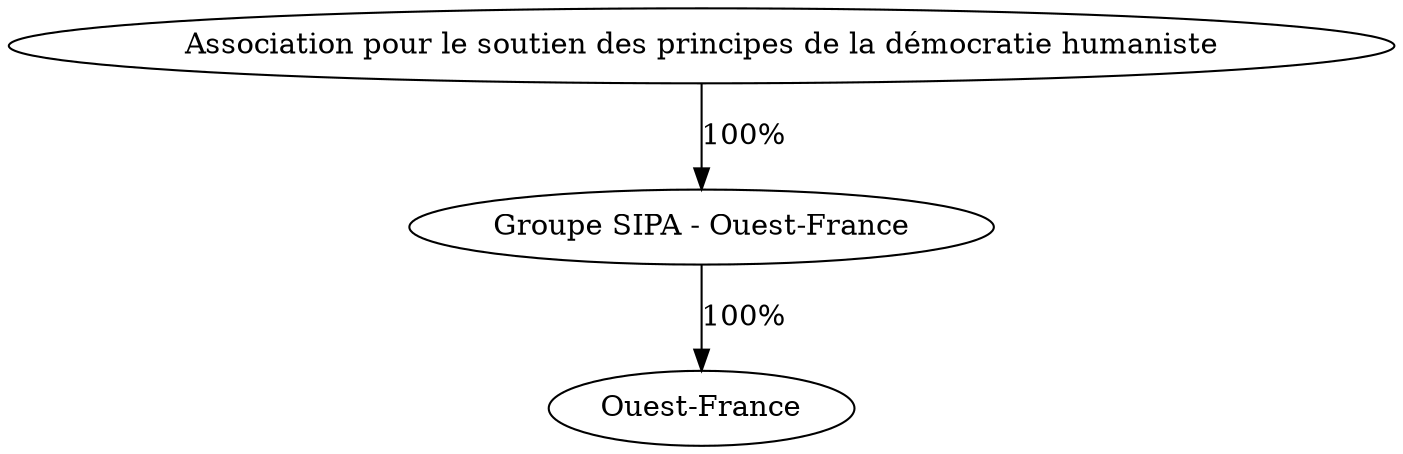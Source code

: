 digraph G {
  "Groupe SIPA - Ouest-France" -> "Ouest-France" [label="100%"];
  "Association pour le soutien des principes de la démocratie humaniste" -> "Groupe SIPA - Ouest-France" [label="100%"];
}